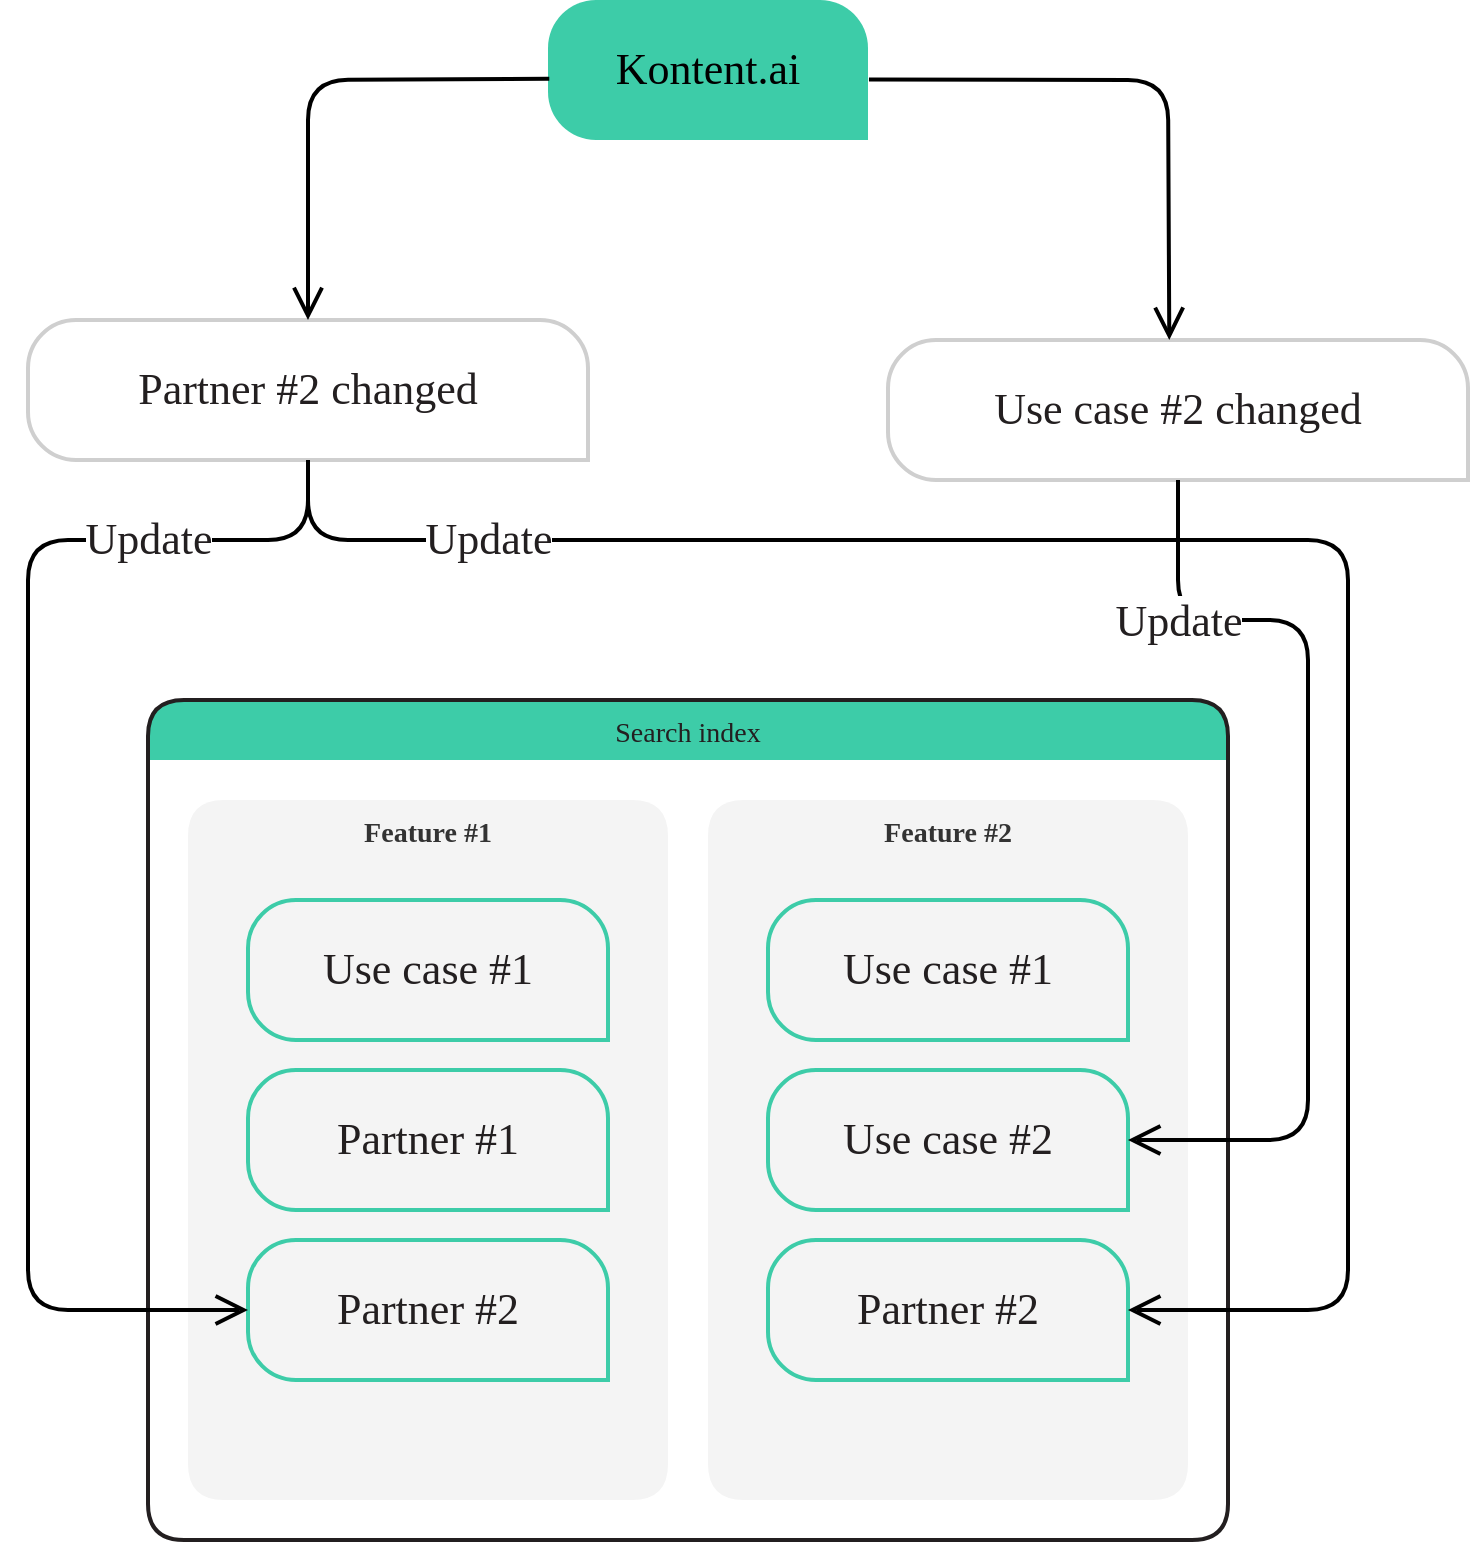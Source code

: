 <?xml version="1.0" encoding="UTF-8"?>
<mxfile version="21.0.10" type="embed"><diagram id="tBZLhFQxk6gq6ZlKzMFv" name="Page-1"><mxGraphModel dx="1434" dy="1148" grid="1" gridSize="10" guides="1" tooltips="1" connect="1" arrows="1" fold="1" page="0" pageScale="1" pageWidth="827" pageHeight="1169" math="0" shadow="0"><root><mxCell id="0"/><mxCell id="1" parent="0"/><mxCell id="GLefO7qB8IVDAzIjUuV0-2" value="Search index" style="swimlane;childLayout=stackLayout;horizontal=1;startSize=30;horizontalStack=0;rounded=1;fontSize=14;fontStyle=0;strokeWidth=2;resizeParent=0;resizeLast=1;shadow=0;dashed=0;align=center;glass=0;sketch=0;strokeColor=#231f20;fontFamily=Work Sans;fontSource=https%3A%2F%2Ffonts.googleapis.com%2Fcss%3Ffamily%3DWork%2BSans;fontColor=#231F20;fillColor=#3dcca8;swimlaneLine=0;expand=1;collapsible=0;swimlaneBody=1;swimlaneHead=1;arcSize=20;overflow=hidden;spacingLeft=20;spacingRight=20;dropTarget=0;" parent="1" vertex="1"><mxGeometry x="80" y="120" width="540" height="420" as="geometry"/></mxCell><mxCell id="GLefO7qB8IVDAzIjUuV0-3" value="Feature #1" style="swimlane;childLayout=stackLayout;horizontal=1;startSize=30;horizontalStack=0;rounded=1;fontSize=14;fontStyle=1;strokeWidth=2;resizeParent=0;resizeLast=1;shadow=0;dashed=0;align=center;glass=0;sketch=0;fontFamily=Work Sans;fontSource=https%3A%2F%2Ffonts.googleapis.com%2Fcss%3Ffamily%3DWork%2BSans;swimlaneLine=0;expand=1;collapsible=0;swimlaneBody=1;swimlaneHead=1;arcSize=20;fillStyle=auto;fillColor=#f4f4f4;fontColor=#333333;strokeColor=none;overflow=hidden;container=1;swimlaneFillColor=#F4F4F4;spacingLeft=20;spacingRight=20;dropTarget=0;" parent="1" vertex="1"><mxGeometry x="100" y="170" width="240" height="350" as="geometry"/></mxCell><mxCell id="GLefO7qB8IVDAzIjUuV0-4" value="Feature #2" style="swimlane;childLayout=stackLayout;horizontal=1;startSize=30;horizontalStack=0;rounded=1;fontSize=14;fontStyle=1;strokeWidth=2;resizeParent=0;resizeLast=1;shadow=0;dashed=0;align=center;glass=0;sketch=0;fontFamily=Work Sans;fontSource=https%3A%2F%2Ffonts.googleapis.com%2Fcss%3Ffamily%3DWork%2BSans;swimlaneLine=0;expand=1;collapsible=0;swimlaneBody=1;swimlaneHead=1;arcSize=20;fillStyle=auto;fillColor=#f4f4f4;fontColor=#333333;strokeColor=none;overflow=hidden;container=1;swimlaneFillColor=#F4F4F4;spacingLeft=20;spacingRight=20;dropTarget=0;" parent="1" vertex="1"><mxGeometry x="360" y="170" width="240" height="350" as="geometry"/></mxCell><mxCell id="GLefO7qB8IVDAzIjUuV0-5" value="Use case #1" style="verticalLabelPosition=middle;verticalAlign=middle;html=1;shape=mxgraph.basic.three_corner_round_rect;dx=12;whiteSpace=wrap;rounded=1;glass=0;flipV=0;strokeWidth=2;perimeterSpacing=0;strokeColor=#3DCCA8;fillColor=none;flipH=1;labelPosition=center;align=center;fontColor=#231F20;fontSize=22;fontFamily=Work Sans;fontSource=https%3A%2F%2Ffonts.googleapis.com%2Fcss%3Ffamily%3DWork%2BSans;spacing=20;overflow=hidden;" parent="1" vertex="1"><mxGeometry x="130" y="220" width="180" height="70" as="geometry"/></mxCell><mxCell id="GLefO7qB8IVDAzIjUuV0-6" value="Partner #1" style="verticalLabelPosition=middle;verticalAlign=middle;html=1;shape=mxgraph.basic.three_corner_round_rect;dx=12;whiteSpace=wrap;rounded=1;glass=0;flipV=0;strokeWidth=2;perimeterSpacing=0;strokeColor=#3DCCA8;fillColor=none;flipH=1;labelPosition=center;align=center;fontColor=#231F20;fontSize=22;fontFamily=Work Sans;fontSource=https%3A%2F%2Ffonts.googleapis.com%2Fcss%3Ffamily%3DWork%2BSans;spacing=20;overflow=hidden;" parent="1" vertex="1"><mxGeometry x="130" y="305" width="180" height="70" as="geometry"/></mxCell><mxCell id="GLefO7qB8IVDAzIjUuV0-7" value="Partner #2" style="verticalLabelPosition=middle;verticalAlign=middle;html=1;shape=mxgraph.basic.three_corner_round_rect;dx=12;whiteSpace=wrap;rounded=1;glass=0;flipV=0;strokeWidth=2;perimeterSpacing=0;strokeColor=#3DCCA8;fillColor=none;flipH=1;labelPosition=center;align=center;fontColor=#231F20;fontSize=22;fontFamily=Work Sans;fontSource=https%3A%2F%2Ffonts.googleapis.com%2Fcss%3Ffamily%3DWork%2BSans;spacing=20;overflow=hidden;" parent="1" vertex="1"><mxGeometry x="130" y="390" width="180" height="70" as="geometry"/></mxCell><mxCell id="GLefO7qB8IVDAzIjUuV0-8" value="Partner #2" style="verticalLabelPosition=middle;verticalAlign=middle;html=1;shape=mxgraph.basic.three_corner_round_rect;dx=12;whiteSpace=wrap;rounded=1;glass=0;flipV=0;strokeWidth=2;perimeterSpacing=0;strokeColor=#3DCCA8;fillColor=none;flipH=1;labelPosition=center;align=center;fontColor=#231F20;fontSize=22;fontFamily=Work Sans;fontSource=https%3A%2F%2Ffonts.googleapis.com%2Fcss%3Ffamily%3DWork%2BSans;spacing=20;overflow=hidden;" parent="1" vertex="1"><mxGeometry x="390" y="390" width="180" height="70" as="geometry"/></mxCell><mxCell id="GLefO7qB8IVDAzIjUuV0-9" value="Use case #2" style="verticalLabelPosition=middle;verticalAlign=middle;html=1;shape=mxgraph.basic.three_corner_round_rect;dx=12;whiteSpace=wrap;rounded=1;glass=0;flipV=0;strokeWidth=2;perimeterSpacing=0;strokeColor=#3DCCA8;fillColor=none;flipH=1;labelPosition=center;align=center;fontColor=#231F20;fontSize=22;fontFamily=Work Sans;fontSource=https%3A%2F%2Ffonts.googleapis.com%2Fcss%3Ffamily%3DWork%2BSans;spacing=20;overflow=hidden;" parent="1" vertex="1"><mxGeometry x="390" y="305" width="180" height="70" as="geometry"/></mxCell><mxCell id="GLefO7qB8IVDAzIjUuV0-10" value="Use case #1" style="verticalLabelPosition=middle;verticalAlign=middle;html=1;shape=mxgraph.basic.three_corner_round_rect;dx=12;whiteSpace=wrap;rounded=1;glass=0;flipV=0;strokeWidth=2;perimeterSpacing=0;strokeColor=#3DCCA8;fillColor=none;flipH=1;labelPosition=center;align=center;fontColor=#231F20;fontSize=22;fontFamily=Work Sans;fontSource=https%3A%2F%2Ffonts.googleapis.com%2Fcss%3Ffamily%3DWork%2BSans;spacing=20;overflow=hidden;" parent="1" vertex="1"><mxGeometry x="390" y="220" width="180" height="70" as="geometry"/></mxCell><mxCell id="GLefO7qB8IVDAzIjUuV0-11" value="&lt;font style=&quot;font-size: 22px;&quot;&gt;Kontent.ai&lt;/font&gt;" style="verticalLabelPosition=middle;verticalAlign=middle;html=1;shape=mxgraph.basic.three_corner_round_rect;dx=12;whiteSpace=wrap;rounded=1;glass=0;flipV=0;strokeWidth=2;perimeterSpacing=0;strokeColor=none;fillColor=#3dcca8;flipH=1;labelPosition=center;align=center;fontFamily=Work Sans;fontSource=https%3A%2F%2Ffonts.googleapis.com%2Fcss%3Ffamily%3DWork%2BSans;spacing=20;overflow=hidden;" parent="1" vertex="1"><mxGeometry x="280" y="-230" width="160" height="70" as="geometry"/></mxCell><mxCell id="GLefO7qB8IVDAzIjUuV0-13" value="Use case #2 changed" style="verticalLabelPosition=middle;verticalAlign=middle;html=1;shape=mxgraph.basic.three_corner_round_rect;dx=12;whiteSpace=wrap;rounded=1;glass=0;flipV=0;strokeWidth=2;perimeterSpacing=0;strokeColor=#CFCFCF;fillColor=none;flipH=1;labelPosition=center;align=center;fontColor=#231F20;fontSize=22;fontFamily=Work Sans;fontSource=https%3A%2F%2Ffonts.googleapis.com%2Fcss%3Ffamily%3DWork%2BSans;spacing=20;overflow=hidden;" parent="1" vertex="1"><mxGeometry x="450" y="-60" width="290" height="70" as="geometry"/></mxCell><mxCell id="GLefO7qB8IVDAzIjUuV0-14" value="Partner #2 changed" style="verticalLabelPosition=middle;verticalAlign=middle;html=1;shape=mxgraph.basic.three_corner_round_rect;dx=12;whiteSpace=wrap;rounded=1;glass=0;flipV=0;strokeWidth=2;perimeterSpacing=0;strokeColor=#CFCFCF;fillColor=none;flipH=1;labelPosition=center;align=center;fontColor=#231F20;fontSize=22;fontFamily=Work Sans;fontSource=https%3A%2F%2Ffonts.googleapis.com%2Fcss%3Ffamily%3DWork%2BSans;spacing=20;overflow=hidden;" parent="1" vertex="1"><mxGeometry x="20" y="-70" width="280" height="70" as="geometry"/></mxCell><mxCell id="GLefO7qB8IVDAzIjUuV0-15" value="" style="endArrow=open;endFill=1;endSize=12;html=1;rounded=1;fontFamily=Work Sans;fontSource=https%3A%2F%2Ffonts.googleapis.com%2Fcss%3Ffamily%3DWork%2BSans;fontSize=22;fontColor=#231F20;strokeWidth=2;arcSize=40;exitX=0.5;exitY=1;exitDx=0;exitDy=0;exitPerimeter=0;entryX=1;entryY=0.5;entryDx=0;entryDy=0;entryPerimeter=0;" parent="1" source="GLefO7qB8IVDAzIjUuV0-14" target="GLefO7qB8IVDAzIjUuV0-7" edge="1"><mxGeometry width="160" relative="1" as="geometry"><mxPoint x="210" y="140" as="sourcePoint"/><mxPoint x="370" y="140" as="targetPoint"/><Array as="points"><mxPoint x="160" y="40"/><mxPoint x="20" y="40"/><mxPoint x="20" y="425"/></Array></mxGeometry></mxCell><mxCell id="GLefO7qB8IVDAzIjUuV0-16" value="Update" style="edgeLabel;html=1;align=center;verticalAlign=middle;resizable=0;points=[];fontSize=22;fontFamily=Work Sans;fontColor=#231F20;" parent="GLefO7qB8IVDAzIjUuV0-15" connectable="0" vertex="1"><mxGeometry x="0.3" y="3" relative="1" as="geometry"><mxPoint x="57" y="-259" as="offset"/></mxGeometry></mxCell><mxCell id="GLefO7qB8IVDAzIjUuV0-17" value="" style="endArrow=open;endFill=1;endSize=12;html=1;rounded=1;fontFamily=Work Sans;fontSource=https%3A%2F%2Ffonts.googleapis.com%2Fcss%3Ffamily%3DWork%2BSans;fontSize=22;fontColor=#231F20;strokeWidth=2;arcSize=40;exitX=0.5;exitY=1;exitDx=0;exitDy=0;exitPerimeter=0;entryX=0;entryY=0.5;entryDx=0;entryDy=0;entryPerimeter=0;" parent="1" source="GLefO7qB8IVDAzIjUuV0-14" target="GLefO7qB8IVDAzIjUuV0-8" edge="1"><mxGeometry width="160" relative="1" as="geometry"><mxPoint x="210" y="140" as="sourcePoint"/><mxPoint x="370" y="140" as="targetPoint"/><Array as="points"><mxPoint x="160" y="40"/><mxPoint x="680" y="40"/><mxPoint x="680" y="425"/></Array></mxGeometry></mxCell><mxCell id="GLefO7qB8IVDAzIjUuV0-18" value="Update" style="edgeLabel;html=1;align=center;verticalAlign=middle;resizable=0;points=[];fontSize=22;fontFamily=Work Sans;fontColor=#231F20;" parent="GLefO7qB8IVDAzIjUuV0-17" connectable="0" vertex="1"><mxGeometry x="0.3" y="3" relative="1" as="geometry"><mxPoint x="-433" y="-126" as="offset"/></mxGeometry></mxCell><mxCell id="GLefO7qB8IVDAzIjUuV0-19" value="" style="endArrow=open;endFill=1;endSize=12;html=1;rounded=1;fontFamily=Work Sans;fontSource=https%3A%2F%2Ffonts.googleapis.com%2Fcss%3Ffamily%3DWork%2BSans;fontSize=22;fontColor=#231F20;strokeWidth=2;arcSize=40;exitX=0.5;exitY=1;exitDx=0;exitDy=0;exitPerimeter=0;entryX=0;entryY=0.5;entryDx=0;entryDy=0;entryPerimeter=0;" parent="1" source="GLefO7qB8IVDAzIjUuV0-13" target="GLefO7qB8IVDAzIjUuV0-9" edge="1"><mxGeometry width="160" relative="1" as="geometry"><mxPoint x="710" y="140" as="sourcePoint"/><mxPoint x="870" y="140" as="targetPoint"/><Array as="points"><mxPoint x="595" y="80"/><mxPoint x="660" y="80"/><mxPoint x="660" y="340"/></Array></mxGeometry></mxCell><mxCell id="GLefO7qB8IVDAzIjUuV0-20" value="Update" style="edgeLabel;html=1;align=center;verticalAlign=middle;resizable=0;points=[];fontSize=22;fontFamily=Work Sans;fontColor=#231F20;" parent="GLefO7qB8IVDAzIjUuV0-19" connectable="0" vertex="1"><mxGeometry x="0.3" y="3" relative="1" as="geometry"><mxPoint x="-68" y="-180" as="offset"/></mxGeometry></mxCell><mxCell id="GLefO7qB8IVDAzIjUuV0-21" value="" style="endArrow=open;endFill=1;endSize=12;html=1;rounded=1;fontFamily=Work Sans;fontSource=https%3A%2F%2Ffonts.googleapis.com%2Fcss%3Ffamily%3DWork%2BSans;fontSize=22;fontColor=#231F20;strokeWidth=2;arcSize=40;exitX=0.996;exitY=0.562;exitDx=0;exitDy=0;exitPerimeter=0;entryX=0.5;entryY=0;entryDx=0;entryDy=0;entryPerimeter=0;" parent="1" source="GLefO7qB8IVDAzIjUuV0-11" target="GLefO7qB8IVDAzIjUuV0-14" edge="1"><mxGeometry width="160" relative="1" as="geometry"><mxPoint x="310" y="-100" as="sourcePoint"/><mxPoint x="470" y="-100" as="targetPoint"/><Array as="points"><mxPoint x="160" y="-190"/></Array></mxGeometry></mxCell><mxCell id="GLefO7qB8IVDAzIjUuV0-24" value="" style="endArrow=open;endFill=1;endSize=12;html=1;rounded=1;fontFamily=Work Sans;fontSource=https%3A%2F%2Ffonts.googleapis.com%2Fcss%3Ffamily%3DWork%2BSans;fontSize=22;fontColor=#231F20;strokeWidth=2;arcSize=40;exitX=-0.003;exitY=0.568;exitDx=0;exitDy=0;exitPerimeter=0;entryX=0.515;entryY=0;entryDx=0;entryDy=0;entryPerimeter=0;" parent="1" source="GLefO7qB8IVDAzIjUuV0-11" target="GLefO7qB8IVDAzIjUuV0-13" edge="1"><mxGeometry width="160" relative="1" as="geometry"><mxPoint x="480" y="-110" as="sourcePoint"/><mxPoint x="640" y="-110" as="targetPoint"/><Array as="points"><mxPoint x="590" y="-190"/></Array></mxGeometry></mxCell></root></mxGraphModel></diagram></mxfile>